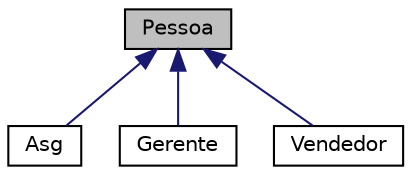 digraph "Pessoa"
{
 // LATEX_PDF_SIZE
  edge [fontname="Helvetica",fontsize="10",labelfontname="Helvetica",labelfontsize="10"];
  node [fontname="Helvetica",fontsize="10",shape=record];
  Node1 [label="Pessoa",height=0.2,width=0.4,color="black", fillcolor="grey75", style="filled", fontcolor="black",tooltip=" "];
  Node1 -> Node2 [dir="back",color="midnightblue",fontsize="10",style="solid",fontname="Helvetica"];
  Node2 [label="Asg",height=0.2,width=0.4,color="black", fillcolor="white", style="filled",URL="$classAsg.html",tooltip=" "];
  Node1 -> Node3 [dir="back",color="midnightblue",fontsize="10",style="solid",fontname="Helvetica"];
  Node3 [label="Gerente",height=0.2,width=0.4,color="black", fillcolor="white", style="filled",URL="$classGerente.html",tooltip=" "];
  Node1 -> Node4 [dir="back",color="midnightblue",fontsize="10",style="solid",fontname="Helvetica"];
  Node4 [label="Vendedor",height=0.2,width=0.4,color="black", fillcolor="white", style="filled",URL="$classVendedor.html",tooltip=" "];
}

